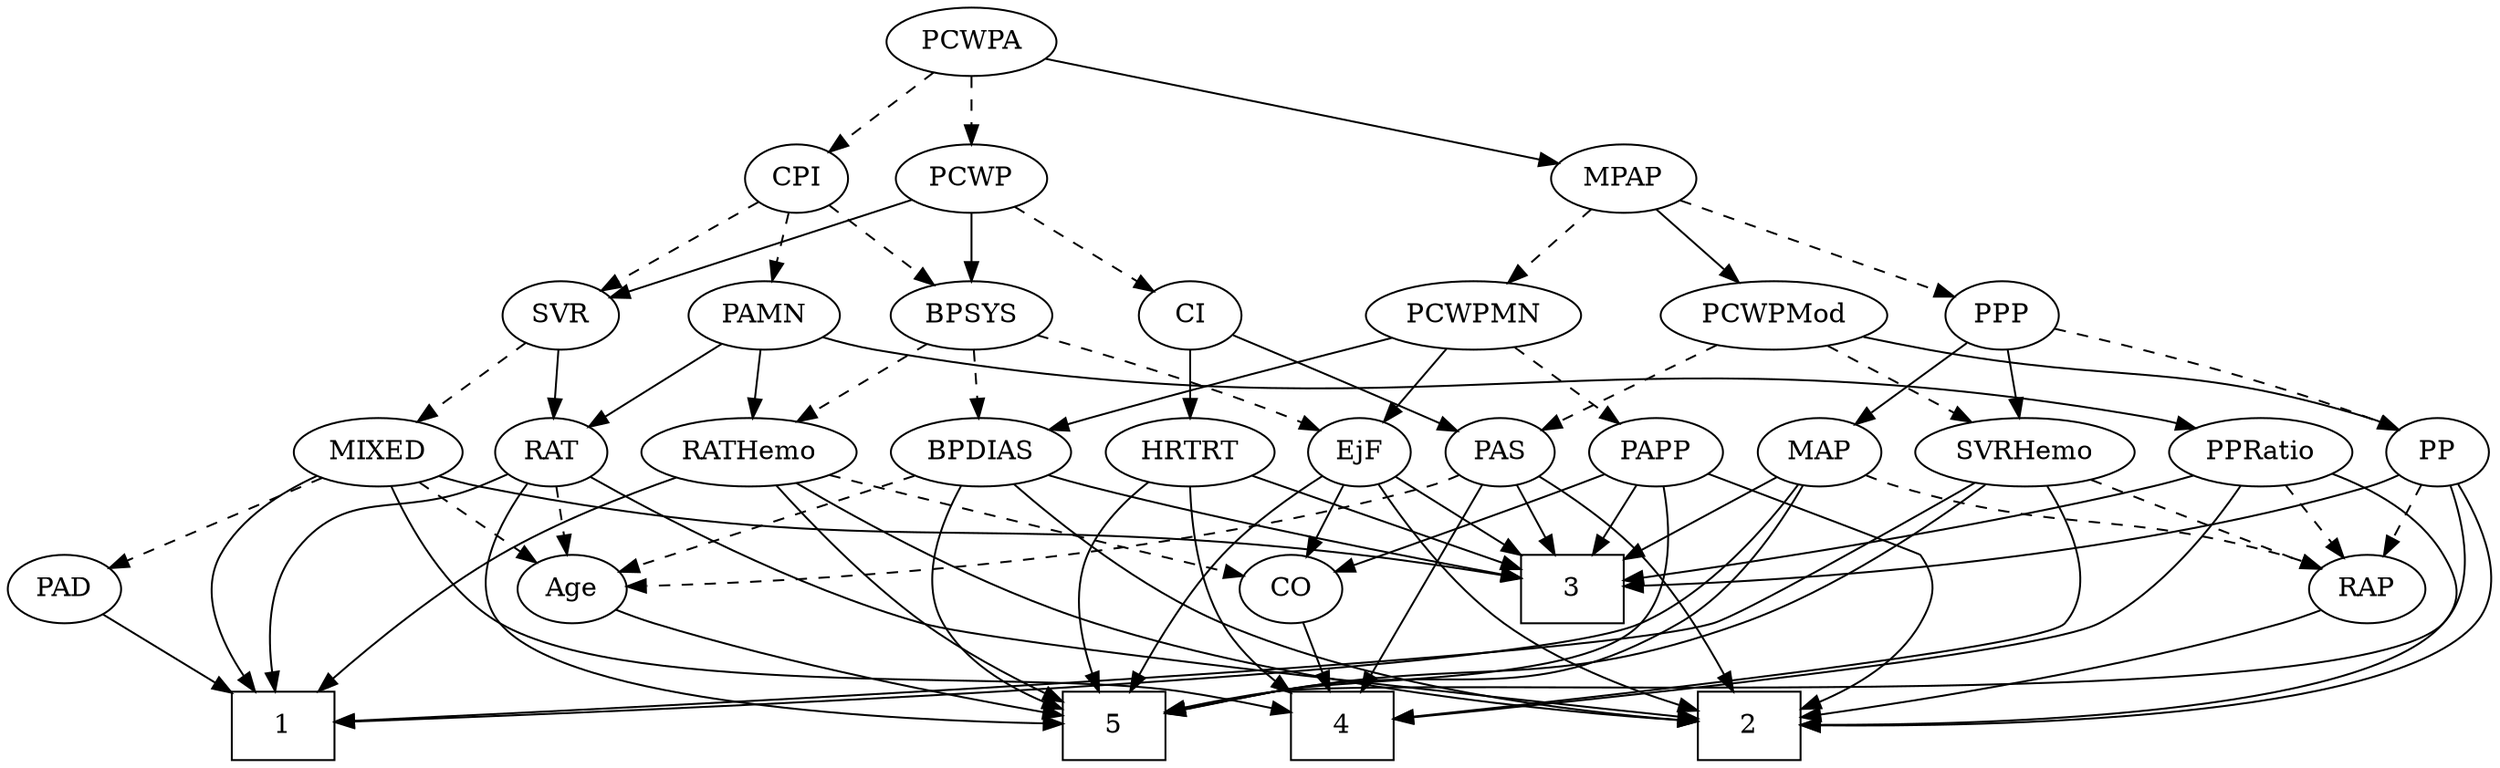 strict digraph {
	graph [bb="0,0,1292.4,396"];
	node [label="\N"];
	1	[height=0.5,
		pos="142.6,18",
		shape=box,
		width=0.75];
	2	[height=0.5,
		pos="909.6,18",
		shape=box,
		width=0.75];
	3	[height=0.5,
		pos="816.6,90",
		shape=box,
		width=0.75];
	4	[height=0.5,
		pos="695.6,18",
		shape=box,
		width=0.75];
	5	[height=0.5,
		pos="575.6,18",
		shape=box,
		width=0.75];
	Age	[height=0.5,
		pos="292.6,90",
		width=0.75];
	Age -> 5	[pos="e,548.33,23.344 314.46,79.094 320.57,76.556 327.28,73.986 333.6,72 404.7,49.667 490.43,33.284 538.4,25.029",
		style=solid];
	EjF	[height=0.5,
		pos="683.6,162",
		width=0.75];
	EjF -> 2	[pos="e,882.57,27.004 696.75,146.02 714.28,126.78 747.03,93.33 780.6,72 809.59,53.575 846.07,39.294 872.83,30.223",
		style=solid];
	EjF -> 3	[pos="e,789.4,105.32 704.09,150.22 724.38,139.54 755.87,122.96 780.38,110.06",
		style=solid];
	EjF -> 5	[pos="e,585.17,36.068 668.49,146.86 657.88,136.57 643.67,122.04 632.6,108 616.65,87.789 601.07,63 590.23,44.721",
		style=solid];
	CO	[height=0.5,
		pos="668.6,90",
		width=0.75];
	EjF -> CO	[pos="e,672.3,108.28 679.97,144.05 678.3,136.26 676.27,126.82 674.4,118.08",
		style=solid];
	RAP	[height=0.5,
		pos="1231.6,90",
		width=0.77632];
	RAP -> 2	[pos="e,936.65,22.311 1209.2,78.99 1203,76.452 1196.1,73.907 1189.6,72 1104.4,46.956 1001,30.972 946.81,23.658",
		style=solid];
	MIXED	[height=0.5,
		pos="203.6,162",
		width=1.1193];
	MIXED -> 1	[pos="e,127.59,36.18 169.94,151.66 148.55,143.78 122.54,130.16 109.6,108 97.882,87.946 109.07,62.997 121.49,44.622",
		style=solid];
	MIXED -> 3	[pos="e,789.51,95.658 233.83,149.98 241.19,147.67 249.11,145.48 256.6,144 452.55,105.24 506.17,131 704.6,108 729.61,105.1 757.62,100.85 \
779.38,97.322",
		style=solid];
	MIXED -> 4	[pos="e,668.48,25.195 208.55,143.91 215.55,123.09 230.51,88.623 256.6,72 323.47,29.386 533.2,47.879 611.6,36 626.99,33.668 643.83,30.404 \
658.36,27.358",
		style=solid];
	MIXED -> Age	[pos="e,275.72,104.27 222.91,145.81 236.07,135.46 253.62,121.66 267.81,110.49",
		style=dashed];
	PAD	[height=0.5,
		pos="28.597,90",
		width=0.79437];
	MIXED -> PAD	[pos="e,52.202,100.44 174.7,149.44 143.64,137.02 94.358,117.3 61.748,104.26",
		style=dashed];
	MPAP	[height=0.5,
		pos="814.6,306",
		width=0.97491];
	PCWPMod	[height=0.5,
		pos="879.6,234",
		width=1.4443];
	MPAP -> PCWPMod	[pos="e,864.31,251.47 829.02,289.46 837.37,280.48 848.04,268.98 857.44,258.87",
		style=solid];
	PCWPMN	[height=0.5,
		pos="750.6,234",
		width=1.3902];
	MPAP -> PCWPMN	[pos="e,765.65,251.47 800.39,289.46 792.18,280.48 781.66,268.98 772.42,258.87",
		style=dashed];
	PPP	[height=0.5,
		pos="981.6,234",
		width=0.75];
	MPAP -> PPP	[pos="e,959.27,244.36 841.06,293.91 870.52,281.56 918.13,261.6 949.64,248.39",
		style=dashed];
	BPSYS	[height=0.5,
		pos="494.6,234",
		width=1.0471];
	BPSYS -> EjF	[pos="e,662.45,173.45 525.44,223.4 556.6,213.44 605.95,196.99 647.6,180 649.42,179.26 651.29,178.47 653.16,177.65",
		style=dashed];
	RATHemo	[height=0.5,
		pos="388.6,162",
		width=1.3721];
	BPSYS -> RATHemo	[pos="e,411.59,178.19 473.4,219 458.17,208.95 437.38,195.22 420.2,183.87",
		style=dashed];
	BPDIAS	[height=0.5,
		pos="498.6,162",
		width=1.1735];
	BPSYS -> BPDIAS	[pos="e,497.62,180.1 495.59,215.7 496.03,207.98 496.56,198.71 497.05,190.11",
		style=dashed];
	PAD -> 1	[pos="e,115.28,35.772 48.455,76.807 64.498,66.956 87.493,52.836 106.74,41.017",
		style=solid];
	CO -> 4	[pos="e,688.87,36.447 675,72.411 678.03,64.539 681.74,54.929 685.17,46.042",
		style=solid];
	PAS	[height=0.5,
		pos="755.6,162",
		width=0.75];
	PAS -> 2	[pos="e,901.84,36.213 777.04,150.84 801.81,138.85 840.67,119.13 852.6,108 871.77,90.12 887.29,64.479 897.27,45.307",
		style=solid];
	PAS -> 3	[pos="e,801.75,108.04 768.53,146.15 776.21,137.35 786.13,125.97 794.96,115.83",
		style=solid];
	PAS -> 4	[pos="e,702.93,36.346 748.6,144.43 738.37,120.22 719.21,74.894 706.95,45.871",
		style=solid];
	PAS -> Age	[pos="e,319.67,91.405 735.1,149.95 730.14,147.67 724.78,145.5 719.6,144 579.76,103.44 405.33,93.917 330.05,91.684",
		style=dashed];
	PAMN	[height=0.5,
		pos="394.6,234",
		width=1.011];
	PAMN -> RATHemo	[pos="e,390.06,180.1 393.11,215.7 392.45,207.98 391.66,198.71 390.92,190.11",
		style=solid];
	RAT	[height=0.5,
		pos="292.6,162",
		width=0.75827];
	PAMN -> RAT	[pos="e,310.81,175.5 373.96,218.83 358.19,208.02 336.34,193.02 319.26,181.3",
		style=solid];
	PPRatio	[height=0.5,
		pos="1139.6,162",
		width=1.1013];
	PAMN -> PPRatio	[pos="e,1110.7,174.52 422.86,222.47 430.76,219.93 439.43,217.51 447.6,216 729.04,163.87 809.79,235.44 1090.6,180 1094,179.33 1097.5,178.47 \
1101,177.5",
		style=solid];
	RATHemo -> 1	[pos="e,161.18,36.206 352.6,149.63 325.33,140.29 287.42,125.74 256.6,108 224.23,89.368 190.99,62.344 168.82,42.968",
		style=solid];
	RATHemo -> 2	[pos="e,882.41,22.011 411.75,146.07 444.14,125.93 505.44,90.446 562.6,72 619.79,53.542 794.81,32.068 872.17,23.18",
		style=solid];
	RATHemo -> 5	[pos="e,548.5,30.346 401.86,144.35 417.7,125.21 445.71,93.641 474.6,72 494.57,57.037 519.36,43.961 539.38,34.54",
		style=solid];
	RATHemo -> CO	[pos="e,643.32,96.672 425.67,150.04 432.92,147.98 440.49,145.88 447.6,144 512.94,126.76 589.77,108.87 633.47,98.909",
		style=dashed];
	CPI	[height=0.5,
		pos="408.6,306",
		width=0.75];
	CPI -> BPSYS	[pos="e,476.28,249.91 425.18,291.5 437.42,281.54 454.32,267.78 468.39,256.34",
		style=dashed];
	CPI -> PAMN	[pos="e,398.05,252.28 405.21,288.05 403.67,280.35 401.8,271.03 400.07,262.36",
		style=dashed];
	SVR	[height=0.5,
		pos="296.6,234",
		width=0.77632];
	CPI -> SVR	[pos="e,316.07,247.17 389.6,293.13 371.77,281.98 344.87,265.17 324.59,252.49",
		style=dashed];
	RAT -> 1	[pos="e,138.33,36.322 270.29,151.18 264.56,148.76 258.37,146.21 252.6,144 206.53,126.34 177.39,147.32 147.6,108 134.43,90.618 134.24,65.408 \
136.74,46.252",
		style=solid];
	RAT -> 2	[pos="e,882.4,21.781 311.65,149 343.85,129.35 411.7,90.634 474.6,72 512.38,60.805 773.97,33.012 872.32,22.823",
		style=solid];
	RAT -> 5	[pos="e,548.38,19.223 278.4,146.59 261.49,127.67 237.74,94.251 256.6,72 292.35,29.818 461.96,21.171 538.26,19.426",
		style=solid];
	RAT -> Age	[pos="e,292.6,108.1 292.6,143.7 292.6,135.98 292.6,126.71 292.6,118.11",
		style=dashed];
	SVR -> MIXED	[pos="e,223.27,177.8 279.1,219.83 265.7,209.74 246.93,195.62 231.46,183.98",
		style=dashed];
	SVR -> RAT	[pos="e,293.57,180.1 295.61,215.7 295.17,207.98 294.64,198.71 294.15,190.11",
		style=solid];
	PCWPMod -> PAS	[pos="e,775.45,174.21 853.6,218.33 833.31,206.87 805.15,190.97 784.22,179.16",
		style=dashed];
	SVRHemo	[height=0.5,
		pos="1031.6,162",
		width=1.3902];
	PCWPMod -> SVRHemo	[pos="e,1002.1,176.56 909.63,219.17 933.51,208.17 967.11,192.7 992.99,180.78",
		style=dashed];
	PP	[height=0.5,
		pos="1228.6,162",
		width=0.75];
	PCWPMod -> PP	[pos="e,1207.4,173.21 918.88,222.16 927.63,219.95 936.9,217.76 945.6,216 1052.6,194.35 1083.5,209.59 1188.6,180 1191.6,179.15 1194.7,178.12 \
1197.8,177",
		style=solid];
	PCWPA	[height=0.5,
		pos="494.6,378",
		width=1.1555];
	PCWPA -> MPAP	[pos="e,783.01,313.91 530.99,369.04 590.89,355.94 709.88,329.91 773.01,316.1",
		style=solid];
	PCWPA -> CPI	[pos="e,425.19,320.5 475.94,361.81 463.42,351.62 446.8,338.09 433.2,327.02",
		style=dashed];
	PCWP	[height=0.5,
		pos="494.6,306",
		width=0.97491];
	PCWPA -> PCWP	[pos="e,494.6,324.1 494.6,359.7 494.6,351.98 494.6,342.71 494.6,334.11",
		style=dashed];
	PCWPMN -> EjF	[pos="e,697.68,177.72 735.06,216.76 726.06,207.37 714.62,195.41 704.8,185.15",
		style=solid];
	PCWPMN -> BPDIAS	[pos="e,530.33,173.93 710.34,223.19 669.61,213.08 604.93,196.5 549.6,180 546.47,179.07 543.24,178.07 540,177.05",
		style=solid];
	PAPP	[height=0.5,
		pos="832.6,162",
		width=0.88464];
	PCWPMN -> PAPP	[pos="e,815.74,177.39 769.2,217.12 780.68,207.32 795.53,194.65 807.97,184.02",
		style=dashed];
	SVRHemo -> 1	[pos="e,169.67,20.157 1012.6,145.01 986.42,124 936.82,87.893 887.6,72 819.95,50.159 321.55,26.847 179.99,20.61",
		style=solid];
	SVRHemo -> 4	[pos="e,722.87,21.82 1049.7,145.1 1069.1,126.1 1094.8,94.105 1075.6,72 1064.4,59.103 826.68,32.797 733.04,22.89",
		style=solid];
	SVRHemo -> 5	[pos="e,602.77,24.867 1013.6,144.82 989.66,124.27 945.16,89.413 900.6,72 799.73,32.583 766.26,54.747 659.6,36 644.27,33.306 627.44,29.975 \
612.9,26.977",
		style=solid];
	SVRHemo -> RAP	[pos="e,1208.6,100.61 1067.9,149.52 1100.1,139.18 1148.2,123.3 1189.6,108 1192.7,106.85 1195.9,105.63 1199.1,104.38",
		style=dashed];
	BPDIAS -> 2	[pos="e,882.24,20.648 516.76,145.46 541.35,125.28 587.35,90.475 632.6,72 713.98,38.77 817.45,26.082 872,21.467",
		style=solid];
	BPDIAS -> 3	[pos="e,789.43,95.23 529.97,149.85 536.42,147.76 543.19,145.7 549.6,144 630.59,122.55 727.45,105.39 779.36,96.868",
		style=solid];
	BPDIAS -> 5	[pos="e,548.17,26.899 490.14,144.08 482.02,125.25 472.73,94.504 485.6,72 496.99,52.068 519.13,38.888 538.6,30.657",
		style=solid];
	BPDIAS -> Age	[pos="e,316.23,99.03 466.41,150.06 428.18,137.07 364.74,115.51 325.99,102.35",
		style=dashed];
	MAP	[height=0.5,
		pos="932.6,162",
		width=0.84854];
	MAP -> 1	[pos="e,169.78,19.834 923.44,144.72 910.63,123.73 885.23,88.029 852.6,72 791.98,42.225 317.37,24.66 179.83,20.159",
		style=solid];
	MAP -> 3	[pos="e,843.71,107.36 911.86,148.49 895.36,138.53 871.88,124.36 852.36,112.58",
		style=solid];
	MAP -> 5	[pos="e,602.8,24.719 925.6,144.15 916.11,123.57 897.15,89.359 869.6,72 789.48,21.515 752.68,53.394 659.6,36 644.3,33.141 627.48,29.78 \
612.93,26.804",
		style=solid];
	MAP -> RAP	[pos="e,1209.2,101.11 955.95,149.98 961.33,147.75 967.09,145.6 972.6,144 1066.5,116.69 1095.5,134.5 1189.6,108 1193,107.05 1196.4,105.93 \
1199.8,104.71",
		style=dashed];
	PP -> 2	[pos="e,936.7,18.464 1246.8,148.42 1270.7,130.43 1307.1,96.792 1285.6,72 1241.9,21.723 1032.9,17.795 946.81,18.372",
		style=solid];
	PP -> 3	[pos="e,843.7,92.444 1207.4,150.77 1201.4,148.23 1194.8,145.74 1188.6,144 1069,110.68 921.63,97.61 853.88,93.096",
		style=solid];
	PP -> 5	[pos="e,602.67,25.487 1243.9,146.71 1262.5,127.63 1289,93.695 1268.6,72 1222.1,22.675 726.82,44.744 659.6,36 644.16,33.992 627.32,30.787 \
612.79,27.697",
		style=solid];
	PP -> RAP	[pos="e,1230.9,108.1 1229.3,143.7 1229.7,135.98 1230.1,126.71 1230.4,118.11",
		style=dashed];
	PPP -> SVRHemo	[pos="e,1019.5,179.96 992.69,217.46 998.84,208.87 1006.6,197.97 1013.6,188.19",
		style=solid];
	PPP -> MAP	[pos="e,943.78,178.98 970.72,217.46 964.53,208.62 956.63,197.34 949.63,187.34",
		style=solid];
	PPP -> PP	[pos="e,1206.8,172.96 1007.1,227.77 1046.6,219.4 1124.5,201.7 1188.6,180 1191.5,179.02 1194.5,177.92 1197.5,176.76",
		style=dashed];
	PPRatio -> 2	[pos="e,936.83,18.665 1170.3,150.42 1206.6,137.6 1262.8,116.65 1268.6,108 1277.5,94.709 1279.1,84.112 1268.6,72 1227.3,24.149 1030.2,18.75 \
946.87,18.651",
		style=solid];
	PPRatio -> 3	[pos="e,843.72,94.929 1110,149.97 1103.7,147.82 1096.9,145.71 1090.6,144 1007,121.54 906.71,104.63 853.68,96.448",
		style=solid];
	PPRatio -> 4	[pos="e,722.61,21.919 1135.6,143.73 1129.8,123.06 1117.1,89.088 1092.6,72 1077.9,61.735 828.57,33.543 732.72,23.026",
		style=solid];
	PPRatio -> RAP	[pos="e,1214.3,104.17 1159.1,146.15 1172.8,135.75 1191.2,121.75 1206,110.46",
		style=dashed];
	PCWP -> BPSYS	[pos="e,494.6,252.1 494.6,287.7 494.6,279.98 494.6,270.71 494.6,262.11",
		style=solid];
	PCWP -> SVR	[pos="e,320.56,243.47 466.23,294.97 430.3,282.27 368.48,260.41 330.22,246.89",
		style=solid];
	CI	[height=0.5,
		pos="598.6,234",
		width=0.75];
	PCWP -> CI	[pos="e,580.18,247.39 515.14,291.17 531.28,280.31 553.88,265.1 571.49,253.25",
		style=dashed];
	CI -> PAS	[pos="e,734.32,173.17 620.98,223.42 645.33,212.95 685.36,195.58 719.6,180 721.39,179.18 723.23,178.34 725.08,177.48",
		style=solid];
	HRTRT	[height=0.5,
		pos="598.6,162",
		width=1.1013];
	CI -> HRTRT	[pos="e,598.6,180.1 598.6,215.7 598.6,207.98 598.6,198.71 598.6,190.11",
		style=solid];
	PAPP -> 2	[pos="e,937.03,26.899 860.42,153.1 906.82,139.79 995.36,113.78 999.6,108 1009,95.088 1007.5,85.891 999.6,72 988.2,52.068 966.07,38.888 \
946.6,30.657",
		style=solid];
	PAPP -> 3	[pos="e,820.55,108.28 828.72,144.05 826.94,136.26 824.79,126.82 822.79,118.08",
		style=solid];
	PAPP -> 5	[pos="e,602.81,24.618 843.47,144.97 855.17,125.54 869.9,92.831 852.6,72 824.72,38.44 702.42,44.327 659.6,36 644.32,33.029 627.5,29.648 \
612.95,26.687",
		style=solid];
	PAPP -> CO	[pos="e,690.69,100.43 808.05,150.52 779.22,138.22 731.35,117.78 699.89,104.35",
		style=solid];
	HRTRT -> 3	[pos="e,789.59,99.196 628.87,150.34 635.05,148.2 641.53,146 647.6,144 693.04,128.99 745.69,112.65 779.99,102.13",
		style=solid];
	HRTRT -> 4	[pos="e,669.56,36.146 602.35,144.03 607.11,125.16 616.69,94.376 632.6,72 640.44,60.971 651.1,50.849 661.42,42.474",
		style=solid];
	HRTRT -> 5	[pos="e,568.37,36.074 583.71,145.23 575.45,135.37 565.97,121.92 561.6,108 555.17,87.574 559.62,63.544 565.15,45.605",
		style=solid];
}
